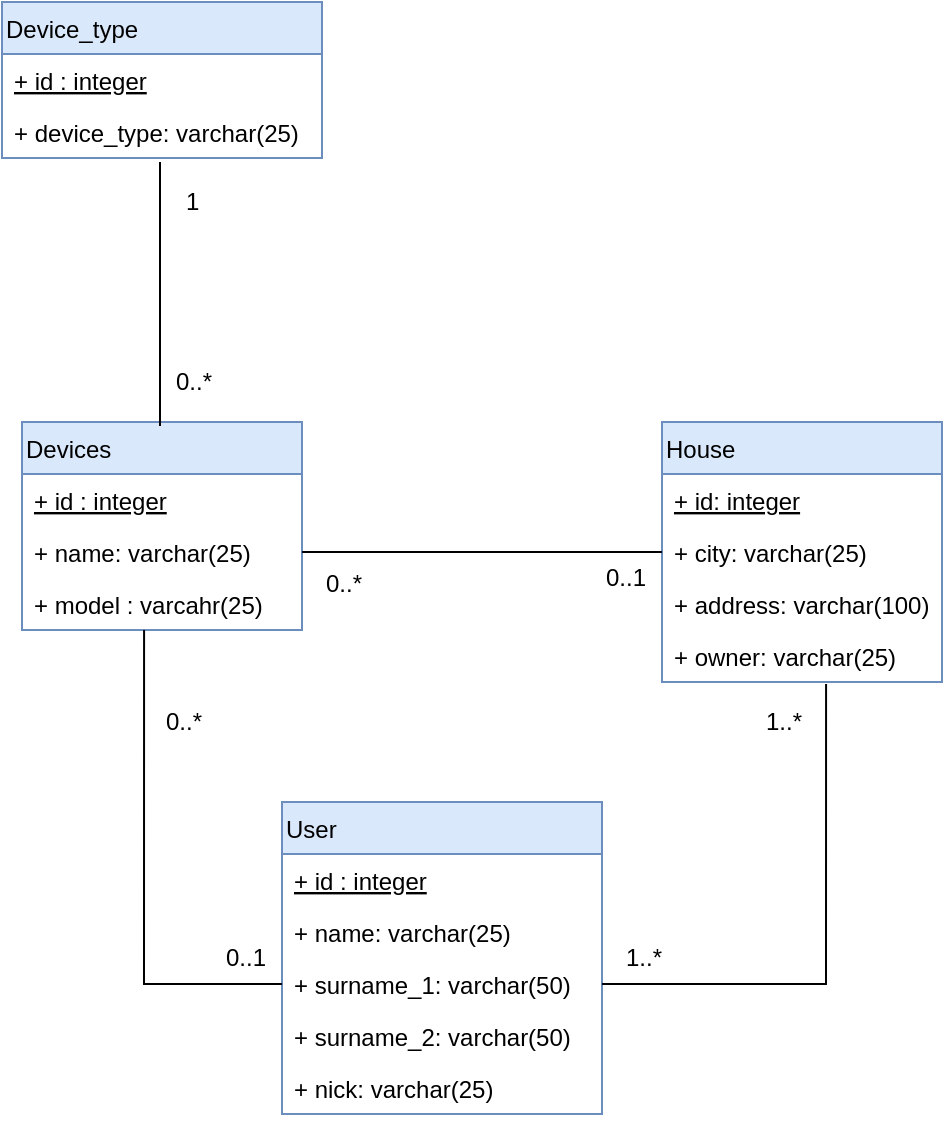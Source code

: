 <mxfile version="12.1.0" type="device" pages="1"><diagram name="Page-1" id="2ca16b54-16f6-2749-3443-fa8db7711227"><mxGraphModel dx="854" dy="450" grid="1" gridSize="10" guides="1" tooltips="1" connect="1" arrows="1" fold="1" page="1" pageScale="1" pageWidth="1100" pageHeight="850" background="#ffffff" math="0" shadow="0"><root><mxCell id="0"/><mxCell id="1" parent="0"/><mxCell id="TPIqdbfWrQtuD3qRlvWt-3" value="Devices" style="swimlane;fontStyle=0;childLayout=stackLayout;horizontal=1;startSize=26;fillColor=#dae8fc;horizontalStack=0;resizeParent=1;resizeParentMax=0;resizeLast=0;collapsible=1;marginBottom=0;rounded=0;align=left;strokeColor=#6c8ebf;" vertex="1" parent="1"><mxGeometry x="140" y="470" width="140" height="104" as="geometry"/></mxCell><mxCell id="TPIqdbfWrQtuD3qRlvWt-4" value="+ id : integer&#10;" style="text;strokeColor=none;fillColor=none;align=left;verticalAlign=top;spacingLeft=4;spacingRight=4;overflow=hidden;rotatable=0;points=[[0,0.5],[1,0.5]];portConstraint=eastwest;fontStyle=4" vertex="1" parent="TPIqdbfWrQtuD3qRlvWt-3"><mxGeometry y="26" width="140" height="26" as="geometry"/></mxCell><mxCell id="TPIqdbfWrQtuD3qRlvWt-7" value="+ name: varchar(25)" style="text;strokeColor=none;fillColor=none;align=left;verticalAlign=top;spacingLeft=4;spacingRight=4;overflow=hidden;rotatable=0;points=[[0,0.5],[1,0.5]];portConstraint=eastwest;" vertex="1" parent="TPIqdbfWrQtuD3qRlvWt-3"><mxGeometry y="52" width="140" height="26" as="geometry"/></mxCell><mxCell id="TPIqdbfWrQtuD3qRlvWt-6" value="+ model : varcahr(25)" style="text;strokeColor=none;fillColor=none;align=left;verticalAlign=top;spacingLeft=4;spacingRight=4;overflow=hidden;rotatable=0;points=[[0,0.5],[1,0.5]];portConstraint=eastwest;" vertex="1" parent="TPIqdbfWrQtuD3qRlvWt-3"><mxGeometry y="78" width="140" height="26" as="geometry"/></mxCell><mxCell id="TPIqdbfWrQtuD3qRlvWt-9" value="House" style="swimlane;fontStyle=0;childLayout=stackLayout;horizontal=1;startSize=26;fillColor=#dae8fc;horizontalStack=0;resizeParent=1;resizeParentMax=0;resizeLast=0;collapsible=1;marginBottom=0;rounded=0;align=left;strokeColor=#6c8ebf;" vertex="1" parent="1"><mxGeometry x="460" y="470" width="140" height="130" as="geometry"/></mxCell><mxCell id="TPIqdbfWrQtuD3qRlvWt-10" value="+ id: integer" style="text;strokeColor=none;fillColor=none;align=left;verticalAlign=top;spacingLeft=4;spacingRight=4;overflow=hidden;rotatable=0;points=[[0,0.5],[1,0.5]];portConstraint=eastwest;fontStyle=4" vertex="1" parent="TPIqdbfWrQtuD3qRlvWt-9"><mxGeometry y="26" width="140" height="26" as="geometry"/></mxCell><mxCell id="TPIqdbfWrQtuD3qRlvWt-11" value="+ city: varchar(25)" style="text;strokeColor=none;fillColor=none;align=left;verticalAlign=top;spacingLeft=4;spacingRight=4;overflow=hidden;rotatable=0;points=[[0,0.5],[1,0.5]];portConstraint=eastwest;" vertex="1" parent="TPIqdbfWrQtuD3qRlvWt-9"><mxGeometry y="52" width="140" height="26" as="geometry"/></mxCell><mxCell id="TPIqdbfWrQtuD3qRlvWt-12" value="+ address: varchar(100)&#10;" style="text;strokeColor=none;fillColor=none;align=left;verticalAlign=top;spacingLeft=4;spacingRight=4;overflow=hidden;rotatable=0;points=[[0,0.5],[1,0.5]];portConstraint=eastwest;" vertex="1" parent="TPIqdbfWrQtuD3qRlvWt-9"><mxGeometry y="78" width="140" height="26" as="geometry"/></mxCell><mxCell id="TPIqdbfWrQtuD3qRlvWt-13" value="+ owner: varchar(25)" style="text;strokeColor=none;fillColor=none;align=left;verticalAlign=top;spacingLeft=4;spacingRight=4;overflow=hidden;rotatable=0;points=[[0,0.5],[1,0.5]];portConstraint=eastwest;" vertex="1" parent="TPIqdbfWrQtuD3qRlvWt-9"><mxGeometry y="104" width="140" height="26" as="geometry"/></mxCell><mxCell id="TPIqdbfWrQtuD3qRlvWt-15" value="User" style="swimlane;fontStyle=0;childLayout=stackLayout;horizontal=1;startSize=26;fillColor=#dae8fc;horizontalStack=0;resizeParent=1;resizeParentMax=0;resizeLast=0;collapsible=1;marginBottom=0;rounded=0;align=left;strokeColor=#6c8ebf;" vertex="1" parent="1"><mxGeometry x="270" y="660" width="160" height="156" as="geometry"/></mxCell><mxCell id="TPIqdbfWrQtuD3qRlvWt-16" value="+ id : integer&#10;" style="text;strokeColor=none;fillColor=none;align=left;verticalAlign=top;spacingLeft=4;spacingRight=4;overflow=hidden;rotatable=0;points=[[0,0.5],[1,0.5]];portConstraint=eastwest;fontStyle=4" vertex="1" parent="TPIqdbfWrQtuD3qRlvWt-15"><mxGeometry y="26" width="160" height="26" as="geometry"/></mxCell><mxCell id="TPIqdbfWrQtuD3qRlvWt-17" value="+ name: varchar(25)" style="text;strokeColor=none;fillColor=none;align=left;verticalAlign=top;spacingLeft=4;spacingRight=4;overflow=hidden;rotatable=0;points=[[0,0.5],[1,0.5]];portConstraint=eastwest;" vertex="1" parent="TPIqdbfWrQtuD3qRlvWt-15"><mxGeometry y="52" width="160" height="26" as="geometry"/></mxCell><mxCell id="TPIqdbfWrQtuD3qRlvWt-18" value="+ surname_1: varchar(50)&#10;" style="text;strokeColor=none;fillColor=none;align=left;verticalAlign=top;spacingLeft=4;spacingRight=4;overflow=hidden;rotatable=0;points=[[0,0.5],[1,0.5]];portConstraint=eastwest;" vertex="1" parent="TPIqdbfWrQtuD3qRlvWt-15"><mxGeometry y="78" width="160" height="26" as="geometry"/></mxCell><mxCell id="TPIqdbfWrQtuD3qRlvWt-19" value="+ surname_2: varchar(50)" style="text;strokeColor=none;fillColor=none;align=left;verticalAlign=top;spacingLeft=4;spacingRight=4;overflow=hidden;rotatable=0;points=[[0,0.5],[1,0.5]];portConstraint=eastwest;" vertex="1" parent="TPIqdbfWrQtuD3qRlvWt-15"><mxGeometry y="104" width="160" height="26" as="geometry"/></mxCell><mxCell id="TPIqdbfWrQtuD3qRlvWt-20" value="+ nick: varchar(25)" style="text;strokeColor=none;fillColor=none;align=left;verticalAlign=top;spacingLeft=4;spacingRight=4;overflow=hidden;rotatable=0;points=[[0,0.5],[1,0.5]];portConstraint=eastwest;" vertex="1" parent="TPIqdbfWrQtuD3qRlvWt-15"><mxGeometry y="130" width="160" height="26" as="geometry"/></mxCell><mxCell id="TPIqdbfWrQtuD3qRlvWt-23" style="edgeStyle=orthogonalEdgeStyle;rounded=0;orthogonalLoop=1;jettySize=auto;html=1;exitX=0;exitY=0.5;exitDx=0;exitDy=0;entryX=0.436;entryY=1;entryDx=0;entryDy=0;entryPerimeter=0;endArrow=none;endFill=0;" edge="1" parent="1" source="TPIqdbfWrQtuD3qRlvWt-18" target="TPIqdbfWrQtuD3qRlvWt-6"><mxGeometry relative="1" as="geometry"/></mxCell><mxCell id="TPIqdbfWrQtuD3qRlvWt-24" style="edgeStyle=orthogonalEdgeStyle;rounded=0;orthogonalLoop=1;jettySize=auto;html=1;exitX=1;exitY=0.5;exitDx=0;exitDy=0;endArrow=none;endFill=0;entryX=0.586;entryY=1.038;entryDx=0;entryDy=0;entryPerimeter=0;" edge="1" parent="1" source="TPIqdbfWrQtuD3qRlvWt-18" target="TPIqdbfWrQtuD3qRlvWt-13"><mxGeometry relative="1" as="geometry"><mxPoint x="540" y="610" as="targetPoint"/></mxGeometry></mxCell><mxCell id="TPIqdbfWrQtuD3qRlvWt-25" style="edgeStyle=orthogonalEdgeStyle;rounded=0;orthogonalLoop=1;jettySize=auto;html=1;exitX=1;exitY=0.5;exitDx=0;exitDy=0;entryX=0;entryY=0.5;entryDx=0;entryDy=0;endArrow=none;endFill=0;" edge="1" parent="1" source="TPIqdbfWrQtuD3qRlvWt-7" target="TPIqdbfWrQtuD3qRlvWt-11"><mxGeometry relative="1" as="geometry"/></mxCell><mxCell id="TPIqdbfWrQtuD3qRlvWt-26" value="0..*&lt;br&gt;" style="text;html=1;resizable=0;points=[];autosize=1;align=left;verticalAlign=top;spacingTop=-4;" vertex="1" parent="1"><mxGeometry x="210" y="610" width="30" height="20" as="geometry"/></mxCell><mxCell id="TPIqdbfWrQtuD3qRlvWt-27" value="0..1" style="text;html=1;resizable=0;points=[];autosize=1;align=left;verticalAlign=top;spacingTop=-4;" vertex="1" parent="1"><mxGeometry x="240" y="728" width="40" height="20" as="geometry"/></mxCell><mxCell id="TPIqdbfWrQtuD3qRlvWt-28" value="1..*" style="text;html=1;resizable=0;points=[];autosize=1;align=left;verticalAlign=top;spacingTop=-4;" vertex="1" parent="1"><mxGeometry x="510" y="610" width="30" height="20" as="geometry"/></mxCell><mxCell id="TPIqdbfWrQtuD3qRlvWt-29" value="1..*" style="text;html=1;resizable=0;points=[];autosize=1;align=left;verticalAlign=top;spacingTop=-4;" vertex="1" parent="1"><mxGeometry x="440" y="728" width="30" height="20" as="geometry"/></mxCell><mxCell id="TPIqdbfWrQtuD3qRlvWt-30" value="0..1" style="text;html=1;resizable=0;points=[];autosize=1;align=left;verticalAlign=top;spacingTop=-4;" vertex="1" parent="1"><mxGeometry x="430" y="538" width="40" height="20" as="geometry"/></mxCell><mxCell id="TPIqdbfWrQtuD3qRlvWt-31" value="0..*" style="text;html=1;resizable=0;points=[];autosize=1;align=left;verticalAlign=top;spacingTop=-4;" vertex="1" parent="1"><mxGeometry x="290" y="541" width="30" height="20" as="geometry"/></mxCell><mxCell id="TPIqdbfWrQtuD3qRlvWt-33" value="Device_type" style="swimlane;fontStyle=0;childLayout=stackLayout;horizontal=1;startSize=26;fillColor=#dae8fc;horizontalStack=0;resizeParent=1;resizeParentMax=0;resizeLast=0;collapsible=1;marginBottom=0;rounded=0;align=left;strokeColor=#6c8ebf;" vertex="1" parent="1"><mxGeometry x="130" y="260" width="160" height="78" as="geometry"/></mxCell><mxCell id="TPIqdbfWrQtuD3qRlvWt-34" value="+ id : integer" style="text;strokeColor=none;fillColor=none;align=left;verticalAlign=top;spacingLeft=4;spacingRight=4;overflow=hidden;rotatable=0;points=[[0,0.5],[1,0.5]];portConstraint=eastwest;fontStyle=4" vertex="1" parent="TPIqdbfWrQtuD3qRlvWt-33"><mxGeometry y="26" width="160" height="26" as="geometry"/></mxCell><mxCell id="TPIqdbfWrQtuD3qRlvWt-35" value="+ device_type: varchar(25)" style="text;strokeColor=none;fillColor=none;align=left;verticalAlign=top;spacingLeft=4;spacingRight=4;overflow=hidden;rotatable=0;points=[[0,0.5],[1,0.5]];portConstraint=eastwest;" vertex="1" parent="TPIqdbfWrQtuD3qRlvWt-33"><mxGeometry y="52" width="160" height="26" as="geometry"/></mxCell><mxCell id="TPIqdbfWrQtuD3qRlvWt-39" value="" style="endArrow=none;html=1;" edge="1" parent="1"><mxGeometry width="50" height="50" relative="1" as="geometry"><mxPoint x="209" y="472" as="sourcePoint"/><mxPoint x="209" y="340" as="targetPoint"/></mxGeometry></mxCell><mxCell id="TPIqdbfWrQtuD3qRlvWt-40" value="1" style="text;html=1;resizable=0;points=[];autosize=1;align=left;verticalAlign=top;spacingTop=-4;" vertex="1" parent="1"><mxGeometry x="220" y="350" width="20" height="20" as="geometry"/></mxCell><mxCell id="TPIqdbfWrQtuD3qRlvWt-41" value="0..*" style="text;html=1;resizable=0;points=[];autosize=1;align=left;verticalAlign=top;spacingTop=-4;" vertex="1" parent="1"><mxGeometry x="215" y="440" width="30" height="20" as="geometry"/></mxCell></root></mxGraphModel></diagram></mxfile>